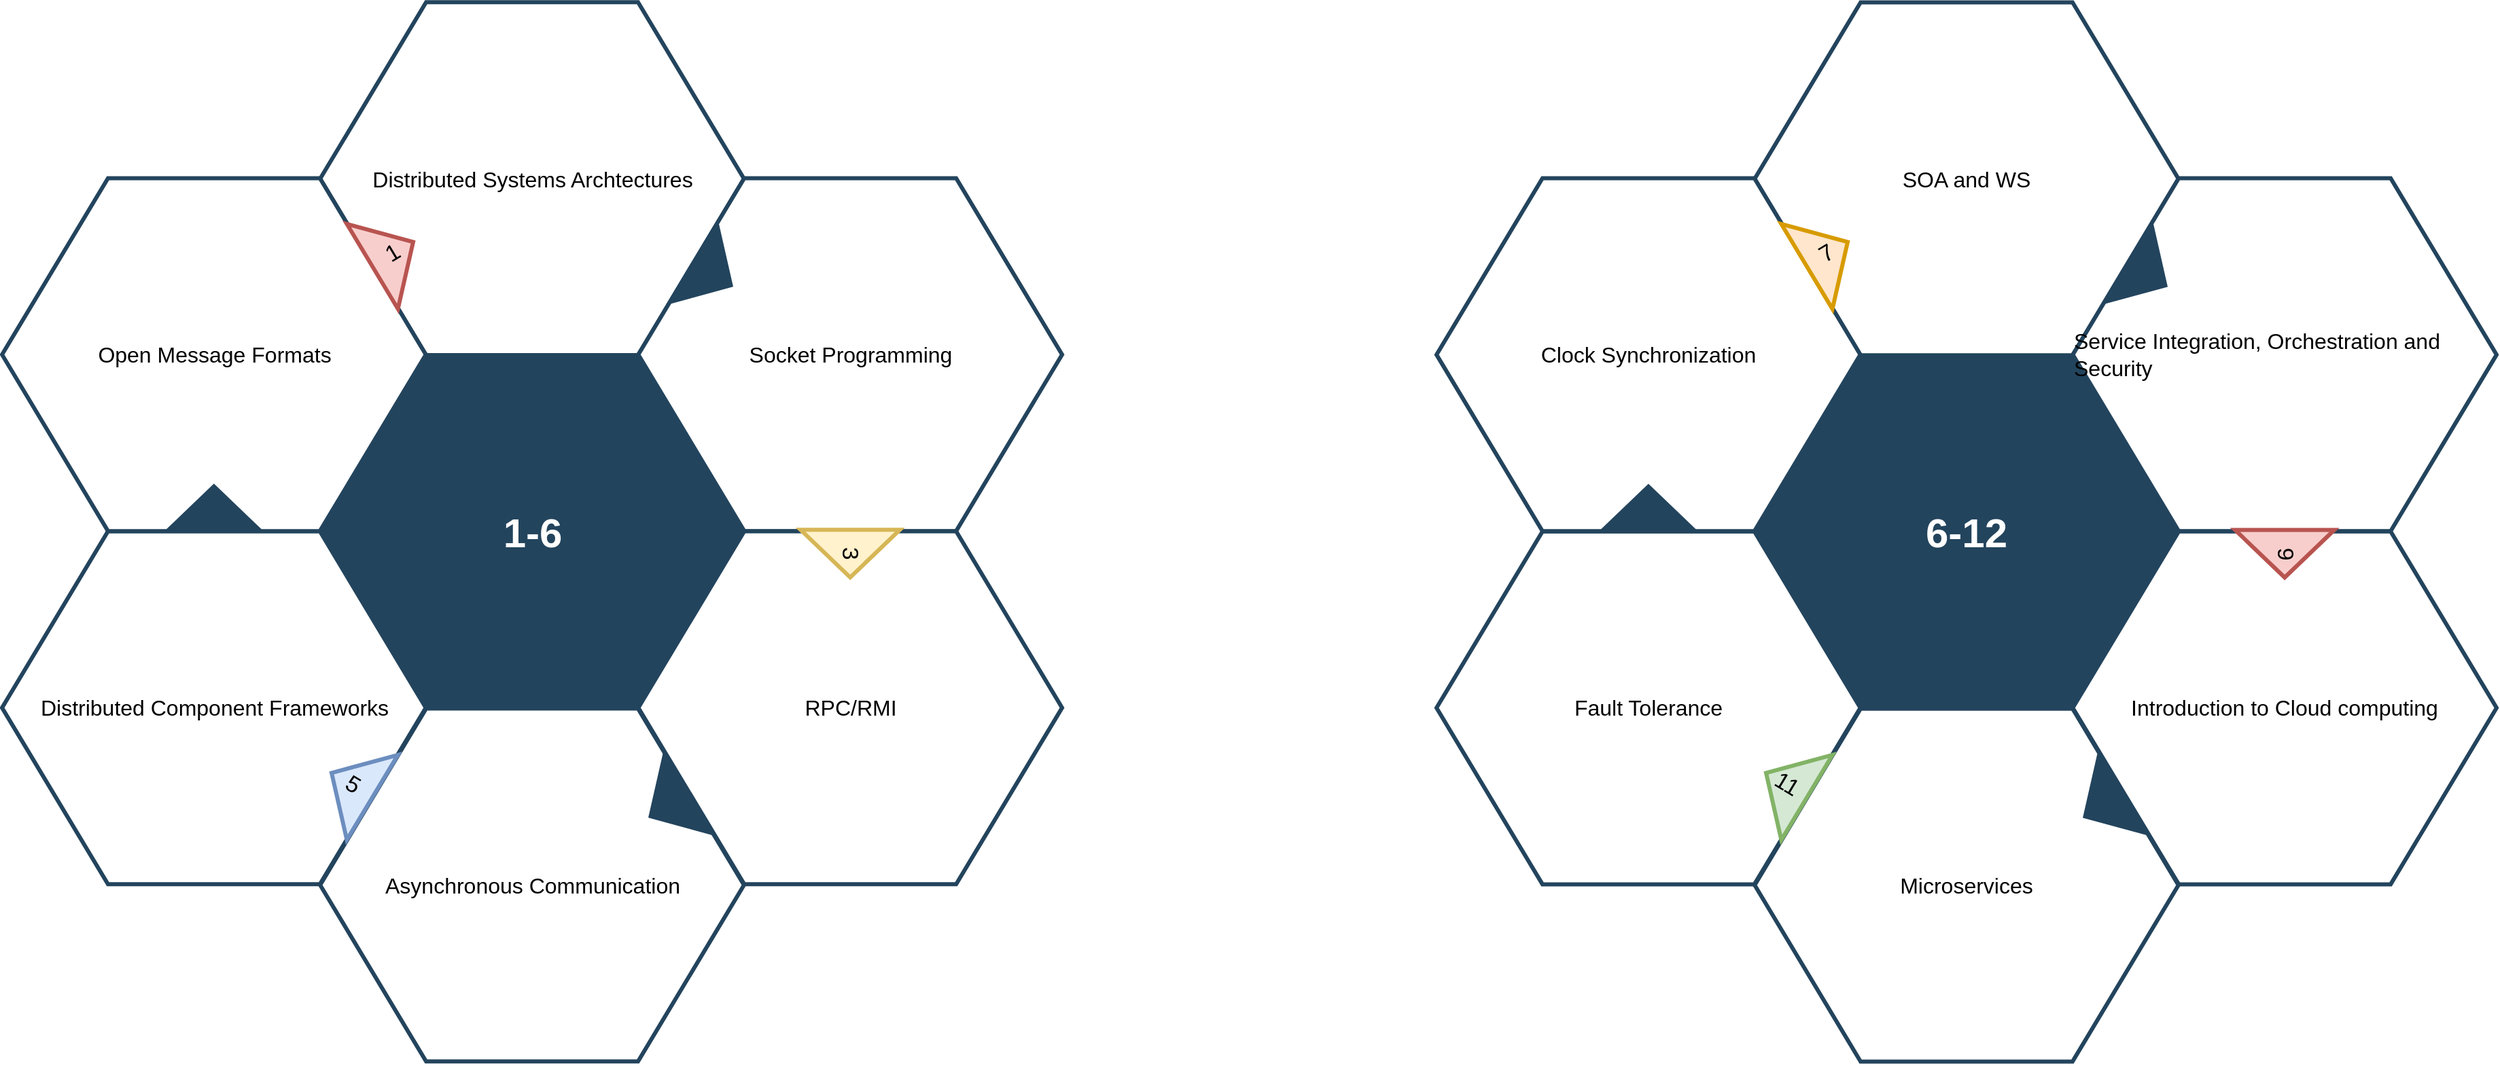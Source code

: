 <mxfile version="21.2.8" type="device">
  <diagram id="07fea595-8f29-1299-0266-81d95cde20df" name="Page-1">
    <mxGraphModel dx="2460" dy="-863" grid="1" gridSize="10" guides="1" tooltips="1" connect="1" arrows="1" fold="1" page="1" pageScale="1" pageWidth="1169" pageHeight="827" background="none" math="0" shadow="0">
      <root>
        <mxCell id="0" />
        <mxCell id="1" parent="0" />
        <mxCell id="644" value="&lt;font color=&quot;#ffffff&quot;&gt;&lt;span style=&quot;font-size: 30px;&quot;&gt;&lt;b&gt;1-6&lt;/b&gt;&lt;/span&gt;&lt;/font&gt;" style="shape=hexagon;perimeter=hexagonPerimeter2;whiteSpace=wrap;html=1;shadow=0;labelBackgroundColor=none;strokeColor=#23445D;fillColor=#23445D;gradientColor=none;fontFamily=Helvetica;fontSize=23;fontColor=#23445d;align=center;strokeWidth=3;" parent="1" vertex="1">
          <mxGeometry x="428.579" y="2764.798" width="311.842" height="259.868" as="geometry" />
        </mxCell>
        <mxCell id="645" value="" style="triangle;whiteSpace=wrap;html=1;shadow=0;labelBackgroundColor=none;strokeColor=none;fillColor=#FFFFFF;fontFamily=Helvetica;fontSize=17;fontColor=#23445d;align=center;rotation=90;gradientColor=none;flipV=1;flipH=1;opacity=20;" parent="1" vertex="1">
          <mxGeometry x="309.5" y="2782.667" width="72" height="152" as="geometry" />
        </mxCell>
        <mxCell id="646" value="&lt;p style=&quot;margin: 0cm; font-size: 12pt; font-family: Calibri, sans-serif; color: rgb(0, 0, 0); text-align: start;&quot; class=&quot;MsoNormal&quot;&gt;Distributed Systems Archtectures&lt;/p&gt;" style="shape=hexagon;perimeter=hexagonPerimeter2;whiteSpace=wrap;html=1;shadow=0;labelBackgroundColor=none;strokeColor=#23445D;fillColor=#ffffff;gradientColor=none;fontFamily=Helvetica;fontSize=23;fontColor=#23445D;align=center;strokeWidth=3;" parent="1" vertex="1">
          <mxGeometry x="428.579" y="2504.667" width="311.842" height="259.868" as="geometry" />
        </mxCell>
        <mxCell id="647" value="&lt;p style=&quot;margin: 0cm; font-size: 12pt; font-family: Calibri, sans-serif; color: rgb(0, 0, 0); text-align: start;&quot; class=&quot;MsoNormal&quot;&gt;Socket Programming&lt;/p&gt;" style="shape=hexagon;perimeter=hexagonPerimeter2;whiteSpace=wrap;html=1;shadow=0;labelBackgroundColor=none;strokeColor=#23445D;fillColor=#FFFFFF;gradientColor=none;fontFamily=Helvetica;fontSize=23;fontColor=#23445d;align=center;strokeWidth=3;" parent="1" vertex="1">
          <mxGeometry x="662.658" y="2634.2" width="311.842" height="259.868" as="geometry" />
        </mxCell>
        <mxCell id="648" value="&lt;p style=&quot;margin: 0cm; font-size: 12pt; font-family: Calibri, sans-serif; color: rgb(0, 0, 0); text-align: start;&quot; class=&quot;MsoNormal&quot;&gt;RPC/RMI&lt;/p&gt;" style="shape=hexagon;perimeter=hexagonPerimeter2;whiteSpace=wrap;html=1;shadow=0;labelBackgroundColor=none;strokeColor=#23445D;fillColor=#FFFFFF;gradientColor=none;fontFamily=Helvetica;fontSize=23;fontColor=#23445d;align=center;strokeWidth=3;" parent="1" vertex="1">
          <mxGeometry x="662.658" y="2894.265" width="311.842" height="259.868" as="geometry" />
        </mxCell>
        <mxCell id="649" value="&lt;p style=&quot;margin: 0cm; font-size: 12pt; font-family: Calibri, sans-serif; color: rgb(0, 0, 0); text-align: start;&quot; class=&quot;MsoNormal&quot;&gt;Asynchronous Communication&lt;/p&gt;" style="shape=hexagon;perimeter=hexagonPerimeter2;whiteSpace=wrap;html=1;shadow=0;labelBackgroundColor=none;strokeColor=#23445D;fillColor=#FFFFFF;gradientColor=none;fontFamily=Helvetica;fontSize=23;fontColor=#23445d;align=center;strokeWidth=3;" parent="1" vertex="1">
          <mxGeometry x="428.579" y="3024.798" width="311.842" height="259.868" as="geometry" />
        </mxCell>
        <mxCell id="650" value="&lt;p style=&quot;margin: 0cm; font-size: 12pt; font-family: Calibri, sans-serif; color: rgb(0, 0, 0); text-align: start;&quot; class=&quot;MsoNormal&quot;&gt;Distributed Component Frameworks&lt;/p&gt;" style="shape=hexagon;perimeter=hexagonPerimeter2;whiteSpace=wrap;html=1;shadow=0;labelBackgroundColor=none;strokeColor=#23445D;fillColor=#FFFFFF;gradientColor=none;fontFamily=Helvetica;fontSize=23;fontColor=#23445d;align=center;strokeWidth=3;" parent="1" vertex="1">
          <mxGeometry x="194.5" y="2894.265" width="311.842" height="259.868" as="geometry" />
        </mxCell>
        <mxCell id="651" value="&lt;p style=&quot;margin: 0cm; font-size: 12pt; font-family: Calibri, sans-serif; color: rgb(0, 0, 0); text-align: start;&quot; class=&quot;MsoNormal&quot;&gt;Open Message Formats&lt;/p&gt;" style="shape=hexagon;perimeter=hexagonPerimeter2;whiteSpace=wrap;html=1;shadow=0;labelBackgroundColor=none;strokeColor=#23445D;fillColor=#ffffff;gradientColor=none;fontFamily=Helvetica;fontSize=23;fontColor=#23445D;align=center;strokeWidth=3;" parent="1" vertex="1">
          <mxGeometry x="194.5" y="2634.2" width="311.842" height="259.868" as="geometry" />
        </mxCell>
        <mxCell id="652" value="" style="triangle;whiteSpace=wrap;html=1;shadow=0;labelBackgroundColor=none;strokeColor=none;fillColor=#23445D;fontFamily=Helvetica;fontSize=17;fontColor=#23445d;align=center;rotation=31;gradientColor=none;strokeWidth=3;" parent="1" vertex="1">
          <mxGeometry x="700" y="2668.667" width="35" height="73" as="geometry" />
        </mxCell>
        <mxCell id="653" value="5" style="triangle;whiteSpace=wrap;html=1;shadow=0;labelBackgroundColor=none;strokeColor=#6c8ebf;fillColor=#dae8fc;fontFamily=Helvetica;fontSize=17;align=center;rotation=31;flipH=1;strokeWidth=3;" parent="1" vertex="1">
          <mxGeometry x="434.5" y="3044.667" width="35" height="73" as="geometry" />
        </mxCell>
        <mxCell id="654" value="1" style="triangle;whiteSpace=wrap;html=1;shadow=0;labelBackgroundColor=none;strokeColor=#b85450;fillColor=#f8cecc;fontFamily=Helvetica;fontSize=17;align=center;rotation=329;strokeWidth=3;" parent="1" vertex="1">
          <mxGeometry x="464.5" y="2653.667" width="35" height="73" as="geometry" />
        </mxCell>
        <mxCell id="655" value="" style="triangle;whiteSpace=wrap;html=1;shadow=0;labelBackgroundColor=none;strokeColor=none;fillColor=#23445D;fontFamily=Helvetica;fontSize=17;fontColor=#23445d;align=center;rotation=329;gradientColor=none;flipH=1;strokeWidth=3;" parent="1" vertex="1">
          <mxGeometry x="667.5" y="3059.667" width="35" height="73" as="geometry" />
        </mxCell>
        <mxCell id="656" value="3" style="triangle;whiteSpace=wrap;html=1;shadow=0;labelBackgroundColor=none;strokeColor=#d6b656;fillColor=#fff2cc;fontFamily=Helvetica;fontSize=17;align=center;rotation=90;strokeWidth=3;" parent="1" vertex="1">
          <mxGeometry x="801.079" y="2874.167" width="35" height="73" as="geometry" />
        </mxCell>
        <mxCell id="657" value="" style="triangle;whiteSpace=wrap;html=1;shadow=0;labelBackgroundColor=none;strokeColor=none;fillColor=#23445D;fontFamily=Helvetica;fontSize=17;fontColor=#23445d;align=center;rotation=90;gradientColor=none;flipH=1;strokeWidth=3;" parent="1" vertex="1">
          <mxGeometry x="332.921" y="2840.167" width="35" height="73" as="geometry" />
        </mxCell>
        <mxCell id="rYreIzUO4giEMi6kr87p-657" value="&lt;font color=&quot;#ffffff&quot;&gt;&lt;span style=&quot;font-size: 30px;&quot;&gt;&lt;b&gt;6-12&lt;/b&gt;&lt;/span&gt;&lt;/font&gt;" style="shape=hexagon;perimeter=hexagonPerimeter2;whiteSpace=wrap;html=1;shadow=0;labelBackgroundColor=none;strokeColor=#23445D;fillColor=#23445D;gradientColor=none;fontFamily=Helvetica;fontSize=23;fontColor=#23445d;align=center;strokeWidth=3;" vertex="1" parent="1">
          <mxGeometry x="1484.079" y="2764.868" width="311.842" height="259.868" as="geometry" />
        </mxCell>
        <mxCell id="rYreIzUO4giEMi6kr87p-658" value="" style="triangle;whiteSpace=wrap;html=1;shadow=0;labelBackgroundColor=none;strokeColor=none;fillColor=#FFFFFF;fontFamily=Helvetica;fontSize=17;fontColor=#23445d;align=center;rotation=90;gradientColor=none;flipV=1;flipH=1;opacity=20;" vertex="1" parent="1">
          <mxGeometry x="1365" y="2782.737" width="72" height="152" as="geometry" />
        </mxCell>
        <mxCell id="rYreIzUO4giEMi6kr87p-659" value="&lt;p style=&quot;margin: 0cm; font-size: 12pt; font-family: Calibri, sans-serif; color: rgb(0, 0, 0); text-align: start;&quot; class=&quot;MsoNormal&quot;&gt;SOA and WS&lt;/p&gt;" style="shape=hexagon;perimeter=hexagonPerimeter2;whiteSpace=wrap;html=1;shadow=0;labelBackgroundColor=none;strokeColor=#23445D;fillColor=#ffffff;gradientColor=none;fontFamily=Helvetica;fontSize=23;fontColor=#23445D;align=center;strokeWidth=3;" vertex="1" parent="1">
          <mxGeometry x="1484.079" y="2504.737" width="311.842" height="259.868" as="geometry" />
        </mxCell>
        <mxCell id="rYreIzUO4giEMi6kr87p-660" value="&lt;p style=&quot;margin: 0cm; font-size: 12pt; font-family: Calibri, sans-serif; color: rgb(0, 0, 0); text-align: start;&quot; class=&quot;MsoNormal&quot;&gt;Service Integration, Orchestration and Security&lt;/p&gt;" style="shape=hexagon;perimeter=hexagonPerimeter2;whiteSpace=wrap;html=1;shadow=0;labelBackgroundColor=none;strokeColor=#23445D;fillColor=#FFFFFF;gradientColor=none;fontFamily=Helvetica;fontSize=23;fontColor=#23445d;align=center;strokeWidth=3;" vertex="1" parent="1">
          <mxGeometry x="1718.158" y="2634.27" width="311.842" height="259.868" as="geometry" />
        </mxCell>
        <mxCell id="rYreIzUO4giEMi6kr87p-661" value="&lt;p style=&quot;margin: 0cm; font-size: 12pt; font-family: Calibri, sans-serif; color: rgb(0, 0, 0); text-align: start;&quot; class=&quot;MsoNormal&quot;&gt;Introduction to Cloud computing&lt;/p&gt;" style="shape=hexagon;perimeter=hexagonPerimeter2;whiteSpace=wrap;html=1;shadow=0;labelBackgroundColor=none;strokeColor=#23445D;fillColor=#FFFFFF;gradientColor=none;fontFamily=Helvetica;fontSize=23;fontColor=#23445d;align=center;strokeWidth=3;" vertex="1" parent="1">
          <mxGeometry x="1718.158" y="2894.335" width="311.842" height="259.868" as="geometry" />
        </mxCell>
        <mxCell id="rYreIzUO4giEMi6kr87p-662" value="&lt;p style=&quot;margin: 0cm; font-size: 12pt; font-family: Calibri, sans-serif; color: rgb(0, 0, 0); text-align: start;&quot; class=&quot;MsoNormal&quot;&gt;Microservices&lt;/p&gt;" style="shape=hexagon;perimeter=hexagonPerimeter2;whiteSpace=wrap;html=1;shadow=0;labelBackgroundColor=none;strokeColor=#23445D;fillColor=#FFFFFF;gradientColor=none;fontFamily=Helvetica;fontSize=23;fontColor=#23445d;align=center;strokeWidth=3;" vertex="1" parent="1">
          <mxGeometry x="1484.079" y="3024.868" width="311.842" height="259.868" as="geometry" />
        </mxCell>
        <mxCell id="rYreIzUO4giEMi6kr87p-663" value="&lt;p style=&quot;margin: 0cm; font-size: 12pt; font-family: Calibri, sans-serif; color: rgb(0, 0, 0); text-align: start;&quot; class=&quot;MsoNormal&quot;&gt;Fault Tolerance&lt;/p&gt;" style="shape=hexagon;perimeter=hexagonPerimeter2;whiteSpace=wrap;html=1;shadow=0;labelBackgroundColor=none;strokeColor=#23445D;fillColor=#FFFFFF;gradientColor=none;fontFamily=Helvetica;fontSize=23;fontColor=#23445d;align=center;strokeWidth=3;" vertex="1" parent="1">
          <mxGeometry x="1250" y="2894.335" width="311.842" height="259.868" as="geometry" />
        </mxCell>
        <mxCell id="rYreIzUO4giEMi6kr87p-664" value="&lt;p style=&quot;margin: 0cm; font-size: 12pt; font-family: Calibri, sans-serif; color: rgb(0, 0, 0); text-align: start;&quot; class=&quot;MsoNormal&quot;&gt;Clock Synchronization&lt;/p&gt;" style="shape=hexagon;perimeter=hexagonPerimeter2;whiteSpace=wrap;html=1;shadow=0;labelBackgroundColor=none;strokeColor=#23445D;fillColor=#ffffff;gradientColor=none;fontFamily=Helvetica;fontSize=23;fontColor=#23445D;align=center;strokeWidth=3;" vertex="1" parent="1">
          <mxGeometry x="1250" y="2634.27" width="311.842" height="259.868" as="geometry" />
        </mxCell>
        <mxCell id="rYreIzUO4giEMi6kr87p-665" value="" style="triangle;whiteSpace=wrap;html=1;shadow=0;labelBackgroundColor=none;strokeColor=none;fillColor=#23445D;fontFamily=Helvetica;fontSize=17;fontColor=#23445d;align=center;rotation=31;gradientColor=none;strokeWidth=3;" vertex="1" parent="1">
          <mxGeometry x="1755.5" y="2668.737" width="35" height="73" as="geometry" />
        </mxCell>
        <mxCell id="rYreIzUO4giEMi6kr87p-666" value="11" style="triangle;whiteSpace=wrap;html=1;shadow=0;labelBackgroundColor=none;strokeColor=#82b366;fillColor=#d5e8d4;fontFamily=Helvetica;fontSize=17;align=center;rotation=31;flipH=1;strokeWidth=3;" vertex="1" parent="1">
          <mxGeometry x="1490" y="3044.737" width="35" height="73" as="geometry" />
        </mxCell>
        <mxCell id="rYreIzUO4giEMi6kr87p-667" value="7" style="triangle;whiteSpace=wrap;html=1;shadow=0;labelBackgroundColor=none;fontFamily=Helvetica;fontSize=17;align=center;rotation=329;strokeWidth=3;fillColor=#ffe6cc;strokeColor=#d79b00;" vertex="1" parent="1">
          <mxGeometry x="1520" y="2653.737" width="35" height="73" as="geometry" />
        </mxCell>
        <mxCell id="rYreIzUO4giEMi6kr87p-668" value="" style="triangle;whiteSpace=wrap;html=1;shadow=0;labelBackgroundColor=none;strokeColor=none;fillColor=#23445D;fontFamily=Helvetica;fontSize=17;fontColor=#23445d;align=center;rotation=329;gradientColor=none;flipH=1;strokeWidth=3;" vertex="1" parent="1">
          <mxGeometry x="1723" y="3059.737" width="35" height="73" as="geometry" />
        </mxCell>
        <mxCell id="rYreIzUO4giEMi6kr87p-669" value="9" style="triangle;whiteSpace=wrap;html=1;shadow=0;labelBackgroundColor=none;strokeColor=#b85450;fillColor=#f8cecc;fontFamily=Helvetica;fontSize=17;align=center;rotation=90;strokeWidth=3;" vertex="1" parent="1">
          <mxGeometry x="1856.579" y="2874.237" width="35" height="73" as="geometry" />
        </mxCell>
        <mxCell id="rYreIzUO4giEMi6kr87p-670" value="" style="triangle;whiteSpace=wrap;html=1;shadow=0;labelBackgroundColor=none;strokeColor=none;fillColor=#23445D;fontFamily=Helvetica;fontSize=17;fontColor=#23445d;align=center;rotation=90;gradientColor=none;flipH=1;strokeWidth=3;" vertex="1" parent="1">
          <mxGeometry x="1388.421" y="2840.237" width="35" height="73" as="geometry" />
        </mxCell>
      </root>
    </mxGraphModel>
  </diagram>
</mxfile>
